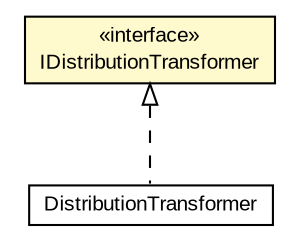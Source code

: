 #!/usr/local/bin/dot
#
# Class diagram 
# Generated by UMLGraph version R5_6-24-gf6e263 (http://www.umlgraph.org/)
#

digraph G {
	edge [fontname="arial",fontsize=10,labelfontname="arial",labelfontsize=10];
	node [fontname="arial",fontsize=10,shape=plaintext];
	nodesep=0.25;
	ranksep=0.5;
	// edu.arizona.biosemantics.semanticmarkup.markupelement.distribution.transform.IDistributionTransformer
	c76338 [label=<<table title="edu.arizona.biosemantics.semanticmarkup.markupelement.distribution.transform.IDistributionTransformer" border="0" cellborder="1" cellspacing="0" cellpadding="2" port="p" bgcolor="lemonChiffon" href="./IDistributionTransformer.html">
		<tr><td><table border="0" cellspacing="0" cellpadding="1">
<tr><td align="center" balign="center"> &#171;interface&#187; </td></tr>
<tr><td align="center" balign="center"> IDistributionTransformer </td></tr>
		</table></td></tr>
		</table>>, URL="./IDistributionTransformer.html", fontname="arial", fontcolor="black", fontsize=10.0];
	// edu.arizona.biosemantics.semanticmarkup.markupelement.distribution.transform.DistributionTransformer
	c76339 [label=<<table title="edu.arizona.biosemantics.semanticmarkup.markupelement.distribution.transform.DistributionTransformer" border="0" cellborder="1" cellspacing="0" cellpadding="2" port="p" href="./DistributionTransformer.html">
		<tr><td><table border="0" cellspacing="0" cellpadding="1">
<tr><td align="center" balign="center"> DistributionTransformer </td></tr>
		</table></td></tr>
		</table>>, URL="./DistributionTransformer.html", fontname="arial", fontcolor="black", fontsize=10.0];
	//edu.arizona.biosemantics.semanticmarkup.markupelement.distribution.transform.DistributionTransformer implements edu.arizona.biosemantics.semanticmarkup.markupelement.distribution.transform.IDistributionTransformer
	c76338:p -> c76339:p [dir=back,arrowtail=empty,style=dashed];
}

